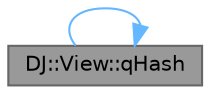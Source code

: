 digraph "DJ::View::qHash"
{
 // LATEX_PDF_SIZE
  bgcolor="transparent";
  edge [fontname=Helvetica,fontsize=10,labelfontname=Helvetica,labelfontsize=10];
  node [fontname=Helvetica,fontsize=10,shape=box,height=0.2,width=0.4];
  rankdir="LR";
  Node1 [id="Node000001",label="DJ::View::qHash",height=0.2,width=0.4,color="gray40", fillcolor="grey60", style="filled", fontcolor="black",tooltip="Returns the hash index for the given color pair."];
  Node1 -> Node1 [id="edge1_Node000001_Node000001",color="steelblue1",style="solid",tooltip=" "];
}
